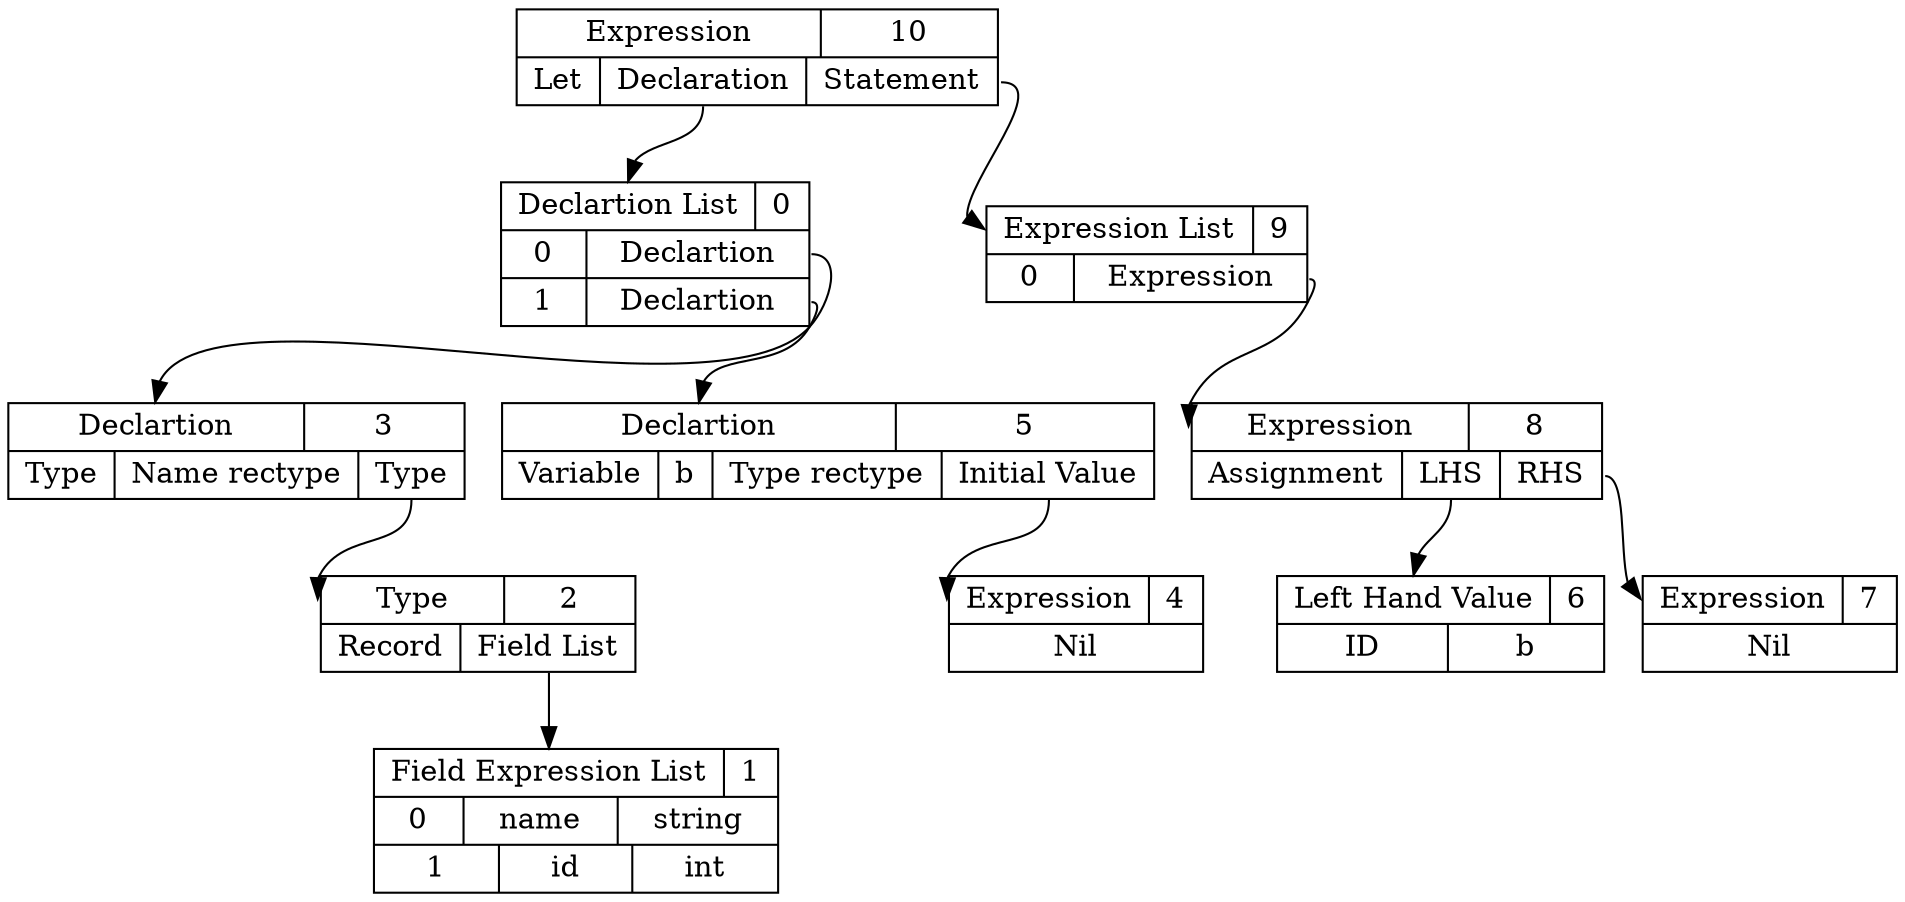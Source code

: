 digraph ast {
10 [shape=record, label="{ { <ptr> Expression | 10 } |{ Let | <dec> Declaration | <stmt> Statement } } "];
3 [shape=record, label="{ { <ptr> Declartion | 3 } | {Type | Name rectype | <ty> Type } }"];
1 [shape=record, label="{ { <ptr> Field Expression List | 1 } | { 0 | name | string }| { 1 | id | int } }"]
2 [shape=record, label="{ { <ptr> Type | 2 } | { Record | <flist> Field List } } "];
2:flist -> 1:ptr;
3:ty -> 2:ptr;
0:pos0 -> 3:ptr;
5 [shape=record, label="{ { <ptr> Declartion | 5 } | {Variable | b | Type rectype | <initval> Initial Value } }"];
4 [shape=record, label="{ { <ptr> Expression | 4 } |{ Nil } }"];
5:initval -> 4:ptr;
0:pos1 -> 5:ptr;
0 [shape=record, label="{ { <ptr> Declartion List | 0 } | { 0 | <pos0> Declartion }| { 1 | <pos1> Declartion } }"];
10:dec -> 0:ptr
8 [shape=record, label="{ { <ptr> Expression | 8 } |{ Assignment | <lval> LHS | <rhs> RHS } } "];
6 [shape=record, label="{ { <ptr> Left Hand Value | 6 } | { ID | b } } "];
8:lval -> 6:ptr
7 [shape=record, label="{ { <ptr> Expression | 7 } |{ Nil } }"];
8:rhs -> 7:ptr
9:pos0 -> 8:ptr;
9 [shape=record, label="{ { <ptr> Expression List | 9 } | { 0 | <pos0> Expression } }"];
10:stmt -> 9:ptr
}
